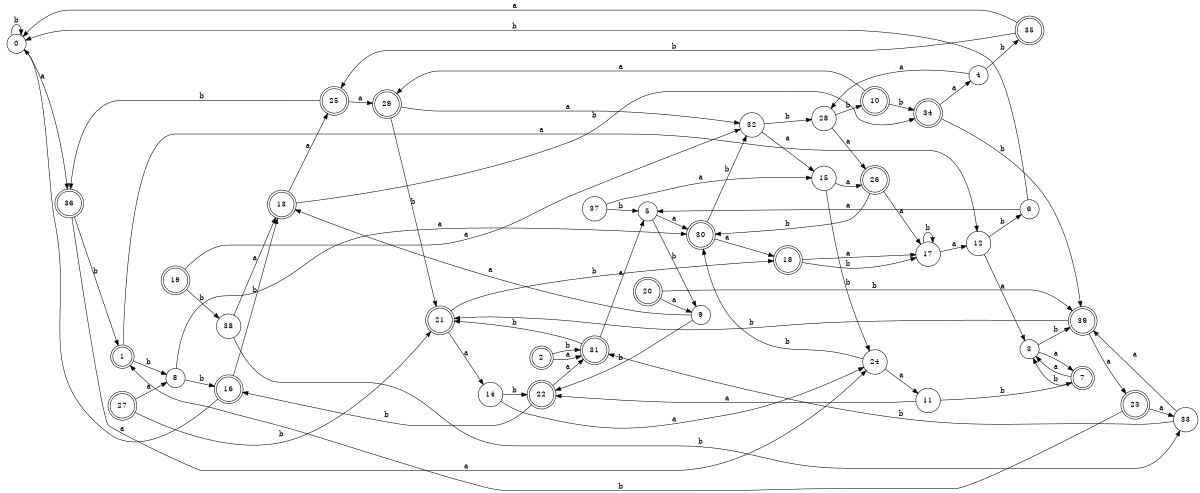 digraph n32_7 {
__start0 [label="" shape="none"];

rankdir=LR;
size="8,5";

s0 [style="filled", color="black", fillcolor="white" shape="circle", label="0"];
s1 [style="rounded,filled", color="black", fillcolor="white" shape="doublecircle", label="1"];
s2 [style="rounded,filled", color="black", fillcolor="white" shape="doublecircle", label="2"];
s3 [style="filled", color="black", fillcolor="white" shape="circle", label="3"];
s4 [style="filled", color="black", fillcolor="white" shape="circle", label="4"];
s5 [style="filled", color="black", fillcolor="white" shape="circle", label="5"];
s6 [style="filled", color="black", fillcolor="white" shape="circle", label="6"];
s7 [style="rounded,filled", color="black", fillcolor="white" shape="doublecircle", label="7"];
s8 [style="filled", color="black", fillcolor="white" shape="circle", label="8"];
s9 [style="filled", color="black", fillcolor="white" shape="circle", label="9"];
s10 [style="rounded,filled", color="black", fillcolor="white" shape="doublecircle", label="10"];
s11 [style="filled", color="black", fillcolor="white" shape="circle", label="11"];
s12 [style="filled", color="black", fillcolor="white" shape="circle", label="12"];
s13 [style="rounded,filled", color="black", fillcolor="white" shape="doublecircle", label="13"];
s14 [style="filled", color="black", fillcolor="white" shape="circle", label="14"];
s15 [style="filled", color="black", fillcolor="white" shape="circle", label="15"];
s16 [style="rounded,filled", color="black", fillcolor="white" shape="doublecircle", label="16"];
s17 [style="filled", color="black", fillcolor="white" shape="circle", label="17"];
s18 [style="rounded,filled", color="black", fillcolor="white" shape="doublecircle", label="18"];
s19 [style="rounded,filled", color="black", fillcolor="white" shape="doublecircle", label="19"];
s20 [style="rounded,filled", color="black", fillcolor="white" shape="doublecircle", label="20"];
s21 [style="rounded,filled", color="black", fillcolor="white" shape="doublecircle", label="21"];
s22 [style="rounded,filled", color="black", fillcolor="white" shape="doublecircle", label="22"];
s23 [style="rounded,filled", color="black", fillcolor="white" shape="doublecircle", label="23"];
s24 [style="filled", color="black", fillcolor="white" shape="circle", label="24"];
s25 [style="rounded,filled", color="black", fillcolor="white" shape="doublecircle", label="25"];
s26 [style="rounded,filled", color="black", fillcolor="white" shape="doublecircle", label="26"];
s27 [style="rounded,filled", color="black", fillcolor="white" shape="doublecircle", label="27"];
s28 [style="filled", color="black", fillcolor="white" shape="circle", label="28"];
s29 [style="rounded,filled", color="black", fillcolor="white" shape="doublecircle", label="29"];
s30 [style="rounded,filled", color="black", fillcolor="white" shape="doublecircle", label="30"];
s31 [style="rounded,filled", color="black", fillcolor="white" shape="doublecircle", label="31"];
s32 [style="filled", color="black", fillcolor="white" shape="circle", label="32"];
s33 [style="filled", color="black", fillcolor="white" shape="circle", label="33"];
s34 [style="rounded,filled", color="black", fillcolor="white" shape="doublecircle", label="34"];
s35 [style="rounded,filled", color="black", fillcolor="white" shape="doublecircle", label="35"];
s36 [style="rounded,filled", color="black", fillcolor="white" shape="doublecircle", label="36"];
s37 [style="filled", color="black", fillcolor="white" shape="circle", label="37"];
s38 [style="filled", color="black", fillcolor="white" shape="circle", label="38"];
s39 [style="rounded,filled", color="black", fillcolor="white" shape="doublecircle", label="39"];
s0 -> s36 [label="a"];
s0 -> s0 [label="b"];
s1 -> s12 [label="a"];
s1 -> s8 [label="b"];
s2 -> s31 [label="a"];
s2 -> s31 [label="b"];
s3 -> s7 [label="a"];
s3 -> s39 [label="b"];
s4 -> s28 [label="a"];
s4 -> s35 [label="b"];
s5 -> s30 [label="a"];
s5 -> s9 [label="b"];
s6 -> s5 [label="a"];
s6 -> s0 [label="b"];
s7 -> s3 [label="a"];
s7 -> s3 [label="b"];
s8 -> s30 [label="a"];
s8 -> s16 [label="b"];
s9 -> s13 [label="a"];
s9 -> s22 [label="b"];
s10 -> s29 [label="a"];
s10 -> s34 [label="b"];
s11 -> s22 [label="a"];
s11 -> s7 [label="b"];
s12 -> s3 [label="a"];
s12 -> s6 [label="b"];
s13 -> s25 [label="a"];
s13 -> s34 [label="b"];
s14 -> s24 [label="a"];
s14 -> s22 [label="b"];
s15 -> s26 [label="a"];
s15 -> s24 [label="b"];
s16 -> s0 [label="a"];
s16 -> s13 [label="b"];
s17 -> s12 [label="a"];
s17 -> s17 [label="b"];
s18 -> s17 [label="a"];
s18 -> s17 [label="b"];
s19 -> s32 [label="a"];
s19 -> s38 [label="b"];
s20 -> s9 [label="a"];
s20 -> s39 [label="b"];
s21 -> s14 [label="a"];
s21 -> s18 [label="b"];
s22 -> s31 [label="a"];
s22 -> s16 [label="b"];
s23 -> s33 [label="a"];
s23 -> s1 [label="b"];
s24 -> s11 [label="a"];
s24 -> s30 [label="b"];
s25 -> s29 [label="a"];
s25 -> s36 [label="b"];
s26 -> s17 [label="a"];
s26 -> s30 [label="b"];
s27 -> s8 [label="a"];
s27 -> s21 [label="b"];
s28 -> s26 [label="a"];
s28 -> s10 [label="b"];
s29 -> s32 [label="a"];
s29 -> s21 [label="b"];
s30 -> s18 [label="a"];
s30 -> s32 [label="b"];
s31 -> s5 [label="a"];
s31 -> s21 [label="b"];
s32 -> s15 [label="a"];
s32 -> s28 [label="b"];
s33 -> s39 [label="a"];
s33 -> s31 [label="b"];
s34 -> s4 [label="a"];
s34 -> s39 [label="b"];
s35 -> s0 [label="a"];
s35 -> s25 [label="b"];
s36 -> s24 [label="a"];
s36 -> s1 [label="b"];
s37 -> s15 [label="a"];
s37 -> s5 [label="b"];
s38 -> s13 [label="a"];
s38 -> s33 [label="b"];
s39 -> s23 [label="a"];
s39 -> s21 [label="b"];

}